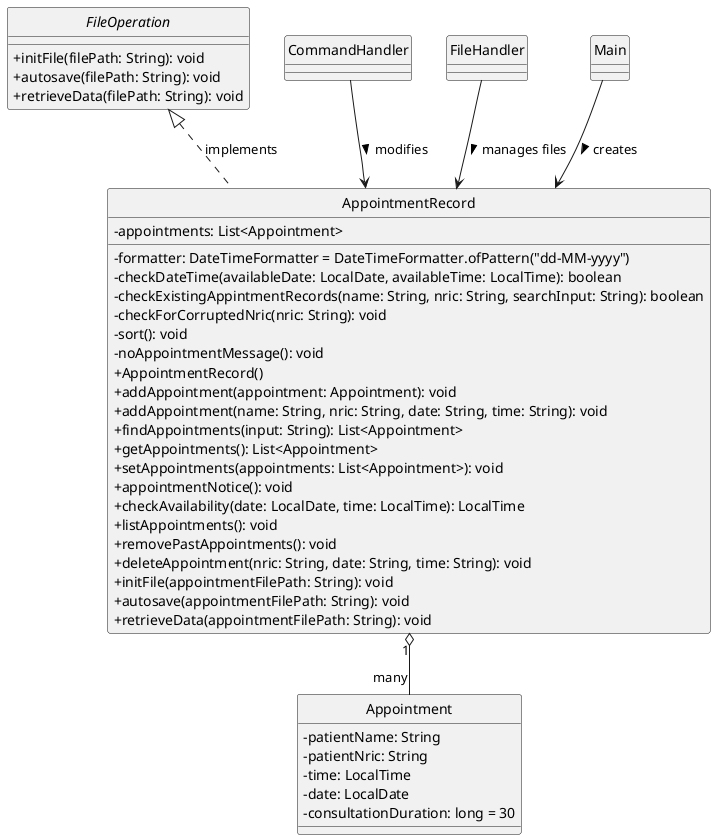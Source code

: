 @startuml
'https://plantuml.com/class-diagram
skinparam classAttributeIconSize 0
hide circle

class AppointmentRecord {
    -appointments: List<Appointment>
    -formatter: DateTimeFormatter = DateTimeFormatter.ofPattern("dd-MM-yyyy")
    -checkDateTime(availableDate: LocalDate, availableTime: LocalTime): boolean
    -checkExistingAppintmentRecords(name: String, nric: String, searchInput: String): boolean
    -checkForCorruptedNric(nric: String): void
    -sort(): void
    -noAppointmentMessage(): void
    +AppointmentRecord()
    +addAppointment(appointment: Appointment): void
    +addAppointment(name: String, nric: String, date: String, time: String): void
    +findAppointments(input: String): List<Appointment>
    +getAppointments(): List<Appointment>
    +setAppointments(appointments: List<Appointment>): void
    +appointmentNotice(): void
    +checkAvailability(date: LocalDate, time: LocalTime): LocalTime
    +listAppointments(): void
    +removePastAppointments(): void
    +deleteAppointment(nric: String, date: String, time: String): void
    +initFile(appointmentFilePath: String): void
    +autosave(appointmentFilePath: String): void
    +retrieveData(appointmentFilePath: String): void
}

interface FileOperation {
    +initFile(filePath: String): void
    +autosave(filePath: String): void
    +retrieveData(filePath: String): void
}

class Appointment {
    -patientName: String
    -patientNric: String
    -time: LocalTime
    -date: LocalDate
    -consultationDuration: long = 30
}

class CommandHandler {}
class FileHandler {}
class Main {}

FileOperation <|.. AppointmentRecord : implements

Main --> AppointmentRecord : creates >
CommandHandler --> AppointmentRecord : modifies >
FileHandler --> AppointmentRecord : manages files >

AppointmentRecord "1" o-- "many" Appointment



@enduml